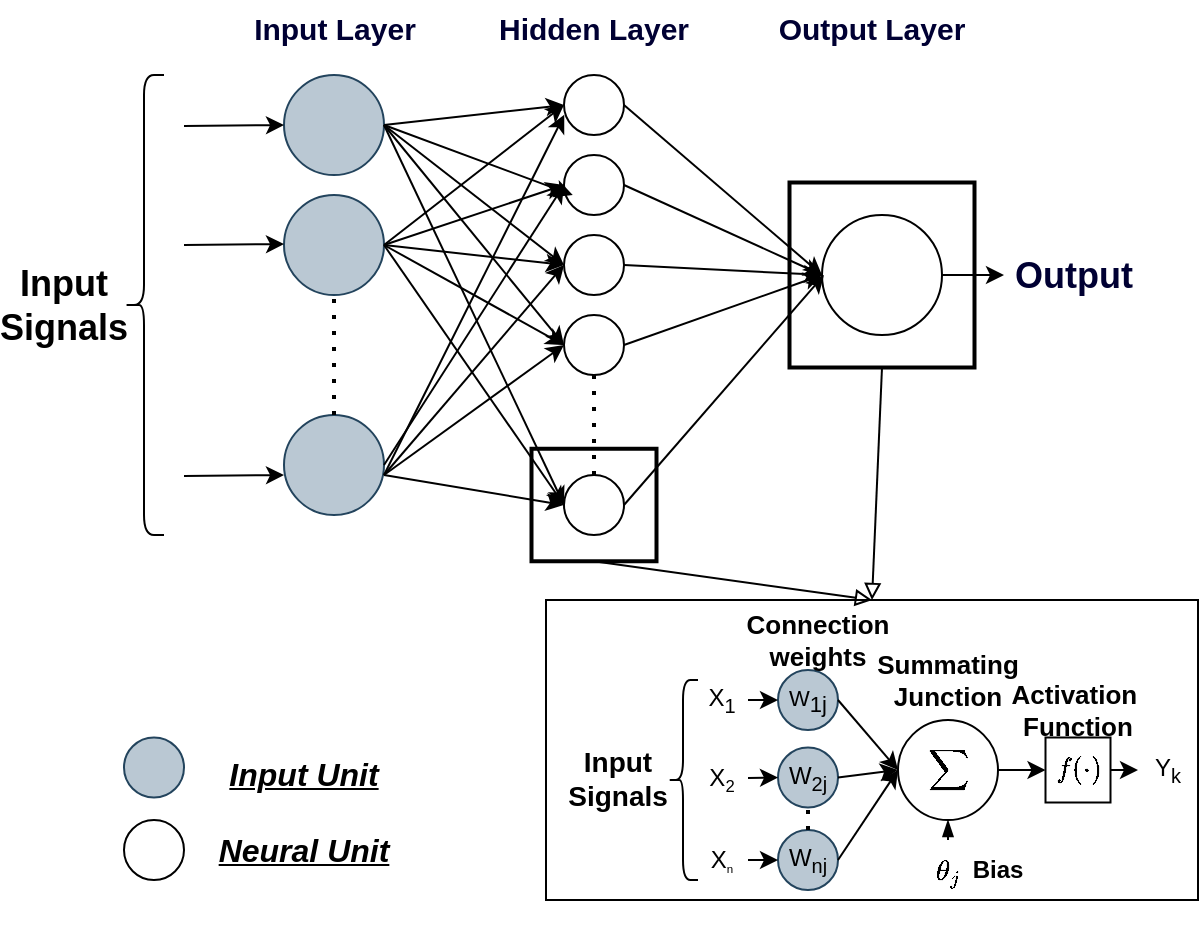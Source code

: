 <mxfile version="14.5.8" type="github">
  <diagram id="PcK8HiPGNt8-FAUTrwxG" name="第 1 页">
    <mxGraphModel dx="1221" dy="645" grid="1" gridSize="10" guides="1" tooltips="1" connect="1" arrows="1" fold="1" page="1" pageScale="1" pageWidth="827" pageHeight="1169" math="1" shadow="0">
      <root>
        <mxCell id="0" />
        <mxCell id="1" parent="0" />
        <mxCell id="slfy005rtpeVditU27t0-1" value="" style="rounded=0;whiteSpace=wrap;html=1;fontFamily=Helvetica;fontSize=13;" vertex="1" parent="1">
          <mxGeometry x="411" y="820" width="326" height="150" as="geometry" />
        </mxCell>
        <mxCell id="slfy005rtpeVditU27t0-2" value="" style="shape=curlyBracket;whiteSpace=wrap;html=1;rounded=1;fontFamily=Helvetica;fontSize=13;" vertex="1" parent="1">
          <mxGeometry x="200" y="557.5" width="20" height="230" as="geometry" />
        </mxCell>
        <mxCell id="slfy005rtpeVditU27t0-3" value="&lt;font style=&quot;font-size: 18px&quot;&gt;Input&lt;br&gt;Signals&lt;/font&gt;" style="text;html=1;strokeColor=none;fillColor=none;align=center;verticalAlign=middle;whiteSpace=wrap;rounded=0;fontFamily=Helvetica;fontSize=14;rotation=0;fontStyle=1" vertex="1" parent="1">
          <mxGeometry x="150" y="662.5" width="40" height="20" as="geometry" />
        </mxCell>
        <mxCell id="slfy005rtpeVditU27t0-4" value="" style="ellipse;whiteSpace=wrap;html=1;aspect=fixed;fontFamily=Helvetica;fontSize=13;fillColor=#bac8d3;strokeColor=#23445d;" vertex="1" parent="1">
          <mxGeometry x="280" y="557.5" width="50" height="50" as="geometry" />
        </mxCell>
        <mxCell id="slfy005rtpeVditU27t0-5" value="" style="ellipse;whiteSpace=wrap;html=1;aspect=fixed;fontFamily=Helvetica;fontSize=13;fillColor=#bac8d3;strokeColor=#23445d;" vertex="1" parent="1">
          <mxGeometry x="280" y="617.5" width="50" height="50" as="geometry" />
        </mxCell>
        <mxCell id="slfy005rtpeVditU27t0-6" value="" style="ellipse;whiteSpace=wrap;html=1;aspect=fixed;fontFamily=Helvetica;fontSize=13;fillColor=#bac8d3;strokeColor=#23445d;" vertex="1" parent="1">
          <mxGeometry x="280" y="727.5" width="50" height="50" as="geometry" />
        </mxCell>
        <mxCell id="slfy005rtpeVditU27t0-7" value="" style="endArrow=none;dashed=1;html=1;dashPattern=1 3;strokeWidth=2;fontFamily=Times New Roman;fontSize=10;fontColor=#808080;entryX=0.5;entryY=1;entryDx=0;entryDy=0;exitX=0.5;exitY=0;exitDx=0;exitDy=0;" edge="1" parent="1" source="slfy005rtpeVditU27t0-6" target="slfy005rtpeVditU27t0-5">
          <mxGeometry width="50" height="50" relative="1" as="geometry">
            <mxPoint x="540" y="647.5" as="sourcePoint" />
            <mxPoint x="590" y="597.5" as="targetPoint" />
          </mxGeometry>
        </mxCell>
        <mxCell id="slfy005rtpeVditU27t0-8" value="" style="ellipse;whiteSpace=wrap;html=1;aspect=fixed;fontFamily=Times New Roman;fontSize=10;" vertex="1" parent="1">
          <mxGeometry x="420" y="557.5" width="30" height="30" as="geometry" />
        </mxCell>
        <mxCell id="slfy005rtpeVditU27t0-9" value="" style="ellipse;whiteSpace=wrap;html=1;aspect=fixed;fontFamily=Times New Roman;fontSize=10;" vertex="1" parent="1">
          <mxGeometry x="420" y="597.5" width="30" height="30" as="geometry" />
        </mxCell>
        <mxCell id="slfy005rtpeVditU27t0-10" value="" style="ellipse;whiteSpace=wrap;html=1;aspect=fixed;fontFamily=Times New Roman;fontSize=10;" vertex="1" parent="1">
          <mxGeometry x="420" y="637.5" width="30" height="30" as="geometry" />
        </mxCell>
        <mxCell id="slfy005rtpeVditU27t0-11" value="" style="ellipse;whiteSpace=wrap;html=1;aspect=fixed;fontFamily=Times New Roman;fontSize=10;" vertex="1" parent="1">
          <mxGeometry x="420" y="677.5" width="30" height="30" as="geometry" />
        </mxCell>
        <mxCell id="slfy005rtpeVditU27t0-12" value="" style="ellipse;whiteSpace=wrap;html=1;aspect=fixed;fontFamily=Times New Roman;fontSize=10;" vertex="1" parent="1">
          <mxGeometry x="420" y="757.5" width="30" height="30" as="geometry" />
        </mxCell>
        <mxCell id="slfy005rtpeVditU27t0-13" value="" style="endArrow=classic;html=1;fontFamily=Times New Roman;fontSize=10;fontColor=#808080;entryX=0;entryY=0.5;entryDx=0;entryDy=0;exitX=1;exitY=0.5;exitDx=0;exitDy=0;" edge="1" parent="1" source="slfy005rtpeVditU27t0-4" target="slfy005rtpeVditU27t0-8">
          <mxGeometry width="50" height="50" relative="1" as="geometry">
            <mxPoint x="330" y="587.5" as="sourcePoint" />
            <mxPoint x="380" y="537.5" as="targetPoint" />
          </mxGeometry>
        </mxCell>
        <mxCell id="slfy005rtpeVditU27t0-14" value="" style="endArrow=classic;html=1;fontFamily=Times New Roman;fontSize=10;fontColor=#808080;entryX=0;entryY=0.5;entryDx=0;entryDy=0;" edge="1" parent="1" target="slfy005rtpeVditU27t0-8">
          <mxGeometry width="50" height="50" relative="1" as="geometry">
            <mxPoint x="330" y="642.5" as="sourcePoint" />
            <mxPoint x="420" y="627.5" as="targetPoint" />
          </mxGeometry>
        </mxCell>
        <mxCell id="slfy005rtpeVditU27t0-15" value="" style="endArrow=classic;html=1;fontFamily=Times New Roman;fontSize=10;fontColor=#808080;entryX=0;entryY=0.5;entryDx=0;entryDy=0;exitX=1;exitY=0.5;exitDx=0;exitDy=0;" edge="1" parent="1" source="slfy005rtpeVditU27t0-6" target="slfy005rtpeVditU27t0-9">
          <mxGeometry width="50" height="50" relative="1" as="geometry">
            <mxPoint x="280" y="757.5" as="sourcePoint" />
            <mxPoint x="370" y="742.5" as="targetPoint" />
          </mxGeometry>
        </mxCell>
        <mxCell id="slfy005rtpeVditU27t0-16" value="" style="endArrow=classic;html=1;fontFamily=Times New Roman;fontSize=10;fontColor=#808080;entryX=0;entryY=0.5;entryDx=0;entryDy=0;" edge="1" parent="1" target="slfy005rtpeVditU27t0-10">
          <mxGeometry width="50" height="50" relative="1" as="geometry">
            <mxPoint x="330" y="757.5" as="sourcePoint" />
            <mxPoint x="430.13" y="627.405" as="targetPoint" />
          </mxGeometry>
        </mxCell>
        <mxCell id="slfy005rtpeVditU27t0-17" value="" style="endArrow=classic;html=1;fontFamily=Times New Roman;fontSize=10;fontColor=#808080;entryX=0.407;entryY=0.333;entryDx=0;entryDy=0;entryPerimeter=0;" edge="1" parent="1">
          <mxGeometry width="50" height="50" relative="1" as="geometry">
            <mxPoint x="330" y="757.5" as="sourcePoint" />
            <mxPoint x="420.13" y="577.405" as="targetPoint" />
          </mxGeometry>
        </mxCell>
        <mxCell id="slfy005rtpeVditU27t0-18" value="" style="endArrow=classic;html=1;fontFamily=Times New Roman;fontSize=10;fontColor=#808080;entryX=0;entryY=0.5;entryDx=0;entryDy=0;" edge="1" parent="1" target="slfy005rtpeVditU27t0-11">
          <mxGeometry width="50" height="50" relative="1" as="geometry">
            <mxPoint x="330" y="757.5" as="sourcePoint" />
            <mxPoint x="420.13" y="697.505" as="targetPoint" />
          </mxGeometry>
        </mxCell>
        <mxCell id="slfy005rtpeVditU27t0-19" value="" style="endArrow=classic;html=1;fontFamily=Times New Roman;fontSize=10;fontColor=#808080;entryX=0;entryY=0.5;entryDx=0;entryDy=0;" edge="1" parent="1">
          <mxGeometry width="50" height="50" relative="1" as="geometry">
            <mxPoint x="330" y="757.5" as="sourcePoint" />
            <mxPoint x="420" y="772.5" as="targetPoint" />
          </mxGeometry>
        </mxCell>
        <mxCell id="slfy005rtpeVditU27t0-20" value="" style="endArrow=classic;html=1;fontFamily=Times New Roman;fontSize=10;fontColor=#808080;entryX=0.146;entryY=0.667;entryDx=0;entryDy=0;exitX=1;exitY=0.5;exitDx=0;exitDy=0;entryPerimeter=0;" edge="1" parent="1" source="slfy005rtpeVditU27t0-4" target="slfy005rtpeVditU27t0-9">
          <mxGeometry width="50" height="50" relative="1" as="geometry">
            <mxPoint x="340" y="597.5" as="sourcePoint" />
            <mxPoint x="430" y="582.5" as="targetPoint" />
          </mxGeometry>
        </mxCell>
        <mxCell id="slfy005rtpeVditU27t0-21" value="" style="endArrow=classic;html=1;fontFamily=Times New Roman;fontSize=10;fontColor=#808080;entryX=0;entryY=0.5;entryDx=0;entryDy=0;exitX=1;exitY=0.5;exitDx=0;exitDy=0;" edge="1" parent="1" source="slfy005rtpeVditU27t0-4" target="slfy005rtpeVditU27t0-10">
          <mxGeometry width="50" height="50" relative="1" as="geometry">
            <mxPoint x="331" y="587.5" as="sourcePoint" />
            <mxPoint x="434.393" y="633.107" as="targetPoint" />
          </mxGeometry>
        </mxCell>
        <mxCell id="slfy005rtpeVditU27t0-22" value="" style="endArrow=classic;html=1;fontFamily=Times New Roman;fontSize=10;fontColor=#808080;entryX=0;entryY=0.5;entryDx=0;entryDy=0;exitX=1;exitY=0.5;exitDx=0;exitDy=0;" edge="1" parent="1" source="slfy005rtpeVditU27t0-4" target="slfy005rtpeVditU27t0-11">
          <mxGeometry width="50" height="50" relative="1" as="geometry">
            <mxPoint x="350" y="602.5" as="sourcePoint" />
            <mxPoint x="440" y="672.5" as="targetPoint" />
          </mxGeometry>
        </mxCell>
        <mxCell id="slfy005rtpeVditU27t0-23" value="" style="endArrow=classic;html=1;fontFamily=Times New Roman;fontSize=10;fontColor=#808080;entryX=0;entryY=0.5;entryDx=0;entryDy=0;exitX=1;exitY=0.5;exitDx=0;exitDy=0;" edge="1" parent="1" source="slfy005rtpeVditU27t0-4">
          <mxGeometry width="50" height="50" relative="1" as="geometry">
            <mxPoint x="370" y="622.5" as="sourcePoint" />
            <mxPoint x="420" y="772.5" as="targetPoint" />
          </mxGeometry>
        </mxCell>
        <mxCell id="slfy005rtpeVditU27t0-24" value="" style="endArrow=classic;html=1;fontFamily=Times New Roman;fontSize=10;fontColor=#808080;entryX=0;entryY=0.5;entryDx=0;entryDy=0;exitX=1;exitY=0.5;exitDx=0;exitDy=0;" edge="1" parent="1" source="slfy005rtpeVditU27t0-5" target="slfy005rtpeVditU27t0-9">
          <mxGeometry width="50" height="50" relative="1" as="geometry">
            <mxPoint x="340" y="652.5" as="sourcePoint" />
            <mxPoint x="430" y="582.5" as="targetPoint" />
          </mxGeometry>
        </mxCell>
        <mxCell id="slfy005rtpeVditU27t0-25" value="" style="endArrow=classic;html=1;fontFamily=Times New Roman;fontSize=10;fontColor=#808080;entryX=0;entryY=0.5;entryDx=0;entryDy=0;exitX=1;exitY=0.5;exitDx=0;exitDy=0;" edge="1" parent="1" source="slfy005rtpeVditU27t0-5" target="slfy005rtpeVditU27t0-10">
          <mxGeometry width="50" height="50" relative="1" as="geometry">
            <mxPoint x="350" y="662.5" as="sourcePoint" />
            <mxPoint x="440" y="592.5" as="targetPoint" />
          </mxGeometry>
        </mxCell>
        <mxCell id="slfy005rtpeVditU27t0-26" value="" style="endArrow=classic;html=1;fontFamily=Times New Roman;fontSize=10;fontColor=#808080;entryX=0;entryY=0.5;entryDx=0;entryDy=0;exitX=1;exitY=0.5;exitDx=0;exitDy=0;" edge="1" parent="1" source="slfy005rtpeVditU27t0-5" target="slfy005rtpeVditU27t0-11">
          <mxGeometry width="50" height="50" relative="1" as="geometry">
            <mxPoint x="360" y="672.5" as="sourcePoint" />
            <mxPoint x="450" y="602.5" as="targetPoint" />
          </mxGeometry>
        </mxCell>
        <mxCell id="slfy005rtpeVditU27t0-27" value="" style="endArrow=classic;html=1;fontFamily=Times New Roman;fontSize=10;fontColor=#808080;entryX=0;entryY=0.5;entryDx=0;entryDy=0;exitX=1;exitY=0.5;exitDx=0;exitDy=0;" edge="1" parent="1" source="slfy005rtpeVditU27t0-5">
          <mxGeometry width="50" height="50" relative="1" as="geometry">
            <mxPoint x="380" y="692.5" as="sourcePoint" />
            <mxPoint x="420" y="772.5" as="targetPoint" />
          </mxGeometry>
        </mxCell>
        <mxCell id="slfy005rtpeVditU27t0-28" value="&lt;font style=&quot;font-size: 15px&quot;&gt;Input Layer&lt;/font&gt;" style="text;html=1;strokeColor=none;fillColor=none;align=center;verticalAlign=middle;whiteSpace=wrap;rounded=0;fontFamily=Helvetica;fontSize=14;fontColor=#000033;fontStyle=1" vertex="1" parent="1">
          <mxGeometry x="257.5" y="520" width="95" height="27.5" as="geometry" />
        </mxCell>
        <mxCell id="slfy005rtpeVditU27t0-29" value="&lt;font style=&quot;font-size: 15px&quot;&gt;Hidden Layer&lt;/font&gt;" style="text;html=1;strokeColor=none;fillColor=none;align=center;verticalAlign=middle;whiteSpace=wrap;rounded=0;fontFamily=Helvetica;fontSize=13;fontColor=#000033;fontStyle=1" vertex="1" parent="1">
          <mxGeometry x="385" y="523.75" width="100" height="20" as="geometry" />
        </mxCell>
        <mxCell id="slfy005rtpeVditU27t0-30" style="edgeStyle=orthogonalEdgeStyle;rounded=0;orthogonalLoop=1;jettySize=auto;html=1;exitX=1;exitY=0.5;exitDx=0;exitDy=0;fontFamily=Helvetica;fontSize=13;fontColor=#000033;" edge="1" parent="1" source="slfy005rtpeVditU27t0-31" target="slfy005rtpeVditU27t0-39">
          <mxGeometry relative="1" as="geometry" />
        </mxCell>
        <mxCell id="slfy005rtpeVditU27t0-31" value="" style="ellipse;whiteSpace=wrap;html=1;aspect=fixed;fontFamily=Times New Roman;fontSize=10;" vertex="1" parent="1">
          <mxGeometry x="549" y="627.5" width="60" height="60" as="geometry" />
        </mxCell>
        <mxCell id="slfy005rtpeVditU27t0-32" value="" style="endArrow=none;dashed=1;html=1;dashPattern=1 3;strokeWidth=2;fontFamily=Times New Roman;fontSize=10;fontColor=#000033;entryX=0.5;entryY=1;entryDx=0;entryDy=0;exitX=0.5;exitY=0;exitDx=0;exitDy=0;" edge="1" parent="1" target="slfy005rtpeVditU27t0-11">
          <mxGeometry width="50" height="50" relative="1" as="geometry">
            <mxPoint x="435" y="757.5" as="sourcePoint" />
            <mxPoint x="490" y="707.5" as="targetPoint" />
          </mxGeometry>
        </mxCell>
        <mxCell id="slfy005rtpeVditU27t0-33" value="" style="endArrow=classic;html=1;fontFamily=Times New Roman;fontSize=10;fontColor=#000033;exitX=1;exitY=0.5;exitDx=0;exitDy=0;entryX=0;entryY=0.5;entryDx=0;entryDy=0;" edge="1" parent="1" source="slfy005rtpeVditU27t0-8" target="slfy005rtpeVditU27t0-31">
          <mxGeometry width="50" height="50" relative="1" as="geometry">
            <mxPoint x="540" y="627.5" as="sourcePoint" />
            <mxPoint x="590" y="577.5" as="targetPoint" />
          </mxGeometry>
        </mxCell>
        <mxCell id="slfy005rtpeVditU27t0-34" value="" style="endArrow=classic;html=1;fontFamily=Times New Roman;fontSize=10;fontColor=#000033;exitX=1;exitY=0.5;exitDx=0;exitDy=0;entryX=0;entryY=0.5;entryDx=0;entryDy=0;" edge="1" parent="1" source="slfy005rtpeVditU27t0-9" target="slfy005rtpeVditU27t0-31">
          <mxGeometry width="50" height="50" relative="1" as="geometry">
            <mxPoint x="470" y="592.5" as="sourcePoint" />
            <mxPoint x="569" y="677.5" as="targetPoint" />
          </mxGeometry>
        </mxCell>
        <mxCell id="slfy005rtpeVditU27t0-35" value="" style="endArrow=classic;html=1;fontFamily=Times New Roman;fontSize=10;fontColor=#000033;exitX=1;exitY=0.5;exitDx=0;exitDy=0;entryX=0;entryY=0.5;entryDx=0;entryDy=0;" edge="1" parent="1" source="slfy005rtpeVditU27t0-10" target="slfy005rtpeVditU27t0-31">
          <mxGeometry width="50" height="50" relative="1" as="geometry">
            <mxPoint x="480" y="602.5" as="sourcePoint" />
            <mxPoint x="579" y="687.5" as="targetPoint" />
          </mxGeometry>
        </mxCell>
        <mxCell id="slfy005rtpeVditU27t0-36" value="" style="endArrow=classic;html=1;fontFamily=Times New Roman;fontSize=10;fontColor=#000033;exitX=1;exitY=0.5;exitDx=0;exitDy=0;entryX=0;entryY=0.5;entryDx=0;entryDy=0;" edge="1" parent="1" source="slfy005rtpeVditU27t0-11" target="slfy005rtpeVditU27t0-31">
          <mxGeometry width="50" height="50" relative="1" as="geometry">
            <mxPoint x="490" y="612.5" as="sourcePoint" />
            <mxPoint x="589" y="697.5" as="targetPoint" />
          </mxGeometry>
        </mxCell>
        <mxCell id="slfy005rtpeVditU27t0-37" value="" style="endArrow=classic;html=1;fontFamily=Times New Roman;fontSize=10;fontColor=#000033;exitX=1;exitY=0.5;exitDx=0;exitDy=0;" edge="1" parent="1">
          <mxGeometry width="50" height="50" relative="1" as="geometry">
            <mxPoint x="450" y="772.5" as="sourcePoint" />
            <mxPoint x="550" y="657.5" as="targetPoint" />
          </mxGeometry>
        </mxCell>
        <mxCell id="slfy005rtpeVditU27t0-38" value="&lt;font style=&quot;font-size: 15px&quot;&gt;Output Layer&lt;/font&gt;" style="text;html=1;strokeColor=none;fillColor=none;align=center;verticalAlign=middle;whiteSpace=wrap;rounded=0;fontFamily=Helvetica;fontSize=13;fontColor=#000033;fontStyle=1" vertex="1" parent="1">
          <mxGeometry x="522" y="522.5" width="104" height="22.5" as="geometry" />
        </mxCell>
        <mxCell id="slfy005rtpeVditU27t0-39" value="&lt;b&gt;&lt;font style=&quot;font-size: 18px&quot;&gt;Output&lt;/font&gt;&lt;/b&gt;" style="text;html=1;strokeColor=none;fillColor=none;align=center;verticalAlign=middle;whiteSpace=wrap;rounded=0;fontFamily=Helvetica;fontSize=14;fontColor=#000033;" vertex="1" parent="1">
          <mxGeometry x="640" y="647.5" width="70" height="20" as="geometry" />
        </mxCell>
        <mxCell id="slfy005rtpeVditU27t0-44" value="" style="endArrow=classic;html=1;entryX=0;entryY=0.5;entryDx=0;entryDy=0;" edge="1" parent="1" target="slfy005rtpeVditU27t0-4">
          <mxGeometry width="50" height="50" relative="1" as="geometry">
            <mxPoint x="230" y="583" as="sourcePoint" />
            <mxPoint x="440" y="710" as="targetPoint" />
          </mxGeometry>
        </mxCell>
        <mxCell id="slfy005rtpeVditU27t0-45" value="" style="endArrow=classic;html=1;entryX=0;entryY=0.5;entryDx=0;entryDy=0;" edge="1" parent="1">
          <mxGeometry width="50" height="50" relative="1" as="geometry">
            <mxPoint x="230" y="642.5" as="sourcePoint" />
            <mxPoint x="280" y="642" as="targetPoint" />
          </mxGeometry>
        </mxCell>
        <mxCell id="slfy005rtpeVditU27t0-46" value="" style="endArrow=classic;html=1;entryX=0;entryY=0.5;entryDx=0;entryDy=0;" edge="1" parent="1">
          <mxGeometry width="50" height="50" relative="1" as="geometry">
            <mxPoint x="230" y="758" as="sourcePoint" />
            <mxPoint x="280" y="757.5" as="targetPoint" />
          </mxGeometry>
        </mxCell>
        <mxCell id="slfy005rtpeVditU27t0-47" value="" style="rounded=0;whiteSpace=wrap;html=1;fillColor=none;strokeWidth=2;" vertex="1" parent="1">
          <mxGeometry x="403.75" y="744.38" width="62.5" height="56.25" as="geometry" />
        </mxCell>
        <mxCell id="slfy005rtpeVditU27t0-48" value="" style="whiteSpace=wrap;html=1;aspect=fixed;strokeColor=#000000;strokeWidth=2;fillColor=none;" vertex="1" parent="1">
          <mxGeometry x="532.75" y="611.25" width="92.5" height="92.5" as="geometry" />
        </mxCell>
        <mxCell id="slfy005rtpeVditU27t0-52" value="" style="endArrow=block;html=1;entryX=0.5;entryY=0;entryDx=0;entryDy=0;exitX=0.5;exitY=1;exitDx=0;exitDy=0;endFill=0;" edge="1" parent="1" source="slfy005rtpeVditU27t0-47" target="slfy005rtpeVditU27t0-1">
          <mxGeometry width="50" height="50" relative="1" as="geometry">
            <mxPoint x="390" y="750" as="sourcePoint" />
            <mxPoint x="440" y="700" as="targetPoint" />
          </mxGeometry>
        </mxCell>
        <mxCell id="slfy005rtpeVditU27t0-53" value="" style="endArrow=block;html=1;exitX=0.5;exitY=1;exitDx=0;exitDy=0;endFill=0;entryX=0.5;entryY=0;entryDx=0;entryDy=0;" edge="1" parent="1" source="slfy005rtpeVditU27t0-48" target="slfy005rtpeVditU27t0-1">
          <mxGeometry width="50" height="50" relative="1" as="geometry">
            <mxPoint x="390" y="750" as="sourcePoint" />
            <mxPoint x="570" y="840" as="targetPoint" />
          </mxGeometry>
        </mxCell>
        <mxCell id="slfy005rtpeVditU27t0-54" value="" style="shape=curlyBracket;whiteSpace=wrap;html=1;rounded=1;fontFamily=Helvetica;fontSize=13;" vertex="1" parent="1">
          <mxGeometry x="472" y="860" width="15" height="100" as="geometry" />
        </mxCell>
        <mxCell id="slfy005rtpeVditU27t0-55" value="Input&lt;br style=&quot;font-size: 14px;&quot;&gt;Signals" style="text;html=1;strokeColor=none;fillColor=none;align=center;verticalAlign=middle;whiteSpace=wrap;rounded=0;fontFamily=Helvetica;fontSize=14;rotation=0;fontStyle=1" vertex="1" parent="1">
          <mxGeometry x="427" y="898.75" width="40" height="20" as="geometry" />
        </mxCell>
        <mxCell id="slfy005rtpeVditU27t0-63" value="&lt;font style=&quot;font-size: 11px&quot;&gt;W&lt;sub style=&quot;font-size: 11px&quot;&gt;1j&lt;/sub&gt;&lt;/font&gt;" style="ellipse;whiteSpace=wrap;html=1;aspect=fixed;fontFamily=Helvetica;fontSize=13;fillColor=#bac8d3;strokeColor=#23445d;" vertex="1" parent="1">
          <mxGeometry x="527" y="855" width="30" height="30" as="geometry" />
        </mxCell>
        <mxCell id="slfy005rtpeVditU27t0-64" value="&lt;font style=&quot;font-size: 12px&quot;&gt;W&lt;sub&gt;2j&lt;/sub&gt;&lt;/font&gt;" style="ellipse;whiteSpace=wrap;html=1;aspect=fixed;fontFamily=Helvetica;fontSize=13;fillColor=#bac8d3;strokeColor=#23445d;" vertex="1" parent="1">
          <mxGeometry x="527" y="893.75" width="30" height="30" as="geometry" />
        </mxCell>
        <mxCell id="slfy005rtpeVditU27t0-65" value="&lt;font style=&quot;font-size: 12px&quot;&gt;W&lt;sub&gt;nj&lt;/sub&gt;&lt;/font&gt;" style="ellipse;whiteSpace=wrap;html=1;aspect=fixed;fontFamily=Helvetica;fontSize=13;fillColor=#bac8d3;strokeColor=#23445d;" vertex="1" parent="1">
          <mxGeometry x="527" y="935" width="30" height="30" as="geometry" />
        </mxCell>
        <mxCell id="slfy005rtpeVditU27t0-66" value="" style="endArrow=none;dashed=1;html=1;dashPattern=1 3;strokeWidth=2;fontFamily=Times New Roman;fontSize=10;fontColor=#808080;entryX=0.5;entryY=1;entryDx=0;entryDy=0;exitX=0.5;exitY=0;exitDx=0;exitDy=0;" edge="1" parent="1" source="slfy005rtpeVditU27t0-65" target="slfy005rtpeVditU27t0-64">
          <mxGeometry width="50" height="50" relative="1" as="geometry">
            <mxPoint x="812" y="862.5" as="sourcePoint" />
            <mxPoint x="862" y="812.5" as="targetPoint" />
          </mxGeometry>
        </mxCell>
        <mxCell id="slfy005rtpeVditU27t0-69" value="" style="endArrow=classic;html=1;entryX=0;entryY=0.5;entryDx=0;entryDy=0;" edge="1" parent="1" target="slfy005rtpeVditU27t0-65">
          <mxGeometry width="50" height="50" relative="1" as="geometry">
            <mxPoint x="512" y="950" as="sourcePoint" />
            <mxPoint x="537" y="949.5" as="targetPoint" />
          </mxGeometry>
        </mxCell>
        <mxCell id="slfy005rtpeVditU27t0-72" value="" style="endArrow=classic;html=1;entryX=0;entryY=0.5;entryDx=0;entryDy=0;" edge="1" parent="1" target="slfy005rtpeVditU27t0-64">
          <mxGeometry width="50" height="50" relative="1" as="geometry">
            <mxPoint x="512" y="909" as="sourcePoint" />
            <mxPoint x="547" y="959.5" as="targetPoint" />
          </mxGeometry>
        </mxCell>
        <mxCell id="slfy005rtpeVditU27t0-73" value="" style="endArrow=classic;html=1;entryX=0;entryY=0.5;entryDx=0;entryDy=0;" edge="1" parent="1" target="slfy005rtpeVditU27t0-63">
          <mxGeometry width="50" height="50" relative="1" as="geometry">
            <mxPoint x="512" y="870" as="sourcePoint" />
            <mxPoint x="557" y="969.5" as="targetPoint" />
          </mxGeometry>
        </mxCell>
        <mxCell id="slfy005rtpeVditU27t0-74" value="&lt;b&gt;&lt;font style=&quot;font-size: 13px&quot;&gt;Connection weights&lt;/font&gt;&lt;/b&gt;" style="text;html=1;strokeColor=none;fillColor=none;align=center;verticalAlign=middle;whiteSpace=wrap;rounded=0;" vertex="1" parent="1">
          <mxGeometry x="527" y="830" width="40" height="20" as="geometry" />
        </mxCell>
        <mxCell id="slfy005rtpeVditU27t0-75" value="X&lt;sub&gt;1&lt;/sub&gt;" style="text;html=1;strokeColor=none;fillColor=none;align=center;verticalAlign=middle;whiteSpace=wrap;rounded=0;" vertex="1" parent="1">
          <mxGeometry x="479" y="860" width="40" height="20" as="geometry" />
        </mxCell>
        <mxCell id="slfy005rtpeVditU27t0-76" value="X&lt;span style=&quot;font-size: 10px&quot;&gt;&lt;sub&gt;2&lt;/sub&gt;&lt;/span&gt;" style="text;html=1;strokeColor=none;fillColor=none;align=center;verticalAlign=middle;whiteSpace=wrap;rounded=0;" vertex="1" parent="1">
          <mxGeometry x="479" y="898.75" width="40" height="20" as="geometry" />
        </mxCell>
        <mxCell id="slfy005rtpeVditU27t0-77" value="X&lt;span style=&quot;font-size: 6.944px&quot;&gt;&lt;sub&gt;n&lt;/sub&gt;&lt;/span&gt;" style="text;html=1;strokeColor=none;fillColor=none;align=center;verticalAlign=middle;whiteSpace=wrap;rounded=0;" vertex="1" parent="1">
          <mxGeometry x="479" y="940" width="40" height="20" as="geometry" />
        </mxCell>
        <mxCell id="slfy005rtpeVditU27t0-78" value="$$\sum$$" style="ellipse;whiteSpace=wrap;html=1;aspect=fixed;strokeColor=#000000;strokeWidth=1;fillColor=none;" vertex="1" parent="1">
          <mxGeometry x="587" y="880" width="50" height="50" as="geometry" />
        </mxCell>
        <mxCell id="slfy005rtpeVditU27t0-79" value="" style="endArrow=classic;html=1;entryX=0;entryY=0.5;entryDx=0;entryDy=0;exitX=1;exitY=0.5;exitDx=0;exitDy=0;" edge="1" parent="1" source="slfy005rtpeVditU27t0-63" target="slfy005rtpeVditU27t0-78">
          <mxGeometry width="50" height="50" relative="1" as="geometry">
            <mxPoint x="387" y="820" as="sourcePoint" />
            <mxPoint x="437" y="770" as="targetPoint" />
          </mxGeometry>
        </mxCell>
        <mxCell id="slfy005rtpeVditU27t0-80" value="" style="endArrow=classic;html=1;entryX=0;entryY=0.5;entryDx=0;entryDy=0;exitX=1;exitY=0.5;exitDx=0;exitDy=0;" edge="1" parent="1" source="slfy005rtpeVditU27t0-64" target="slfy005rtpeVditU27t0-78">
          <mxGeometry width="50" height="50" relative="1" as="geometry">
            <mxPoint x="387" y="820" as="sourcePoint" />
            <mxPoint x="437" y="770" as="targetPoint" />
          </mxGeometry>
        </mxCell>
        <mxCell id="slfy005rtpeVditU27t0-81" value="" style="endArrow=classic;html=1;entryX=0;entryY=0.5;entryDx=0;entryDy=0;exitX=1;exitY=0.5;exitDx=0;exitDy=0;" edge="1" parent="1" source="slfy005rtpeVditU27t0-65" target="slfy005rtpeVditU27t0-78">
          <mxGeometry width="50" height="50" relative="1" as="geometry">
            <mxPoint x="387" y="820" as="sourcePoint" />
            <mxPoint x="437" y="770" as="targetPoint" />
          </mxGeometry>
        </mxCell>
        <mxCell id="slfy005rtpeVditU27t0-84" value="&lt;b&gt;&lt;font style=&quot;font-size: 13px&quot;&gt;Summating&lt;br&gt;Junction&lt;br&gt;&lt;/font&gt;&lt;/b&gt;" style="text;html=1;strokeColor=none;fillColor=none;align=center;verticalAlign=middle;whiteSpace=wrap;rounded=0;" vertex="1" parent="1">
          <mxGeometry x="592" y="850" width="40" height="20" as="geometry" />
        </mxCell>
        <mxCell id="slfy005rtpeVditU27t0-85" value="" style="endArrow=classic;html=1;exitX=1;exitY=0.5;exitDx=0;exitDy=0;" edge="1" parent="1" source="slfy005rtpeVditU27t0-78" target="slfy005rtpeVditU27t0-86">
          <mxGeometry width="50" height="50" relative="1" as="geometry">
            <mxPoint x="457" y="860" as="sourcePoint" />
            <mxPoint x="507" y="810" as="targetPoint" />
          </mxGeometry>
        </mxCell>
        <mxCell id="slfy005rtpeVditU27t0-86" value="$$f(·)$$" style="whiteSpace=wrap;html=1;aspect=fixed;strokeColor=#000000;strokeWidth=1;fillColor=none;" vertex="1" parent="1">
          <mxGeometry x="660.75" y="888.75" width="32.5" height="32.5" as="geometry" />
        </mxCell>
        <mxCell id="slfy005rtpeVditU27t0-87" value="&lt;b&gt;&lt;font style=&quot;font-size: 13px&quot;&gt;Activation&amp;nbsp;&lt;br&gt;Function&lt;br&gt;&lt;/font&gt;&lt;/b&gt;" style="text;html=1;strokeColor=none;fillColor=none;align=center;verticalAlign=middle;whiteSpace=wrap;rounded=0;" vertex="1" parent="1">
          <mxGeometry x="657" y="865" width="40" height="20" as="geometry" />
        </mxCell>
        <mxCell id="slfy005rtpeVditU27t0-88" value="" style="endArrow=classic;html=1;exitX=1;exitY=0.5;exitDx=0;exitDy=0;" edge="1" parent="1" source="slfy005rtpeVditU27t0-86" target="slfy005rtpeVditU27t0-90">
          <mxGeometry width="50" height="50" relative="1" as="geometry">
            <mxPoint x="457" y="860" as="sourcePoint" />
            <mxPoint x="507" y="810" as="targetPoint" />
          </mxGeometry>
        </mxCell>
        <mxCell id="slfy005rtpeVditU27t0-90" value="Y&lt;sub&gt;k&lt;/sub&gt;" style="text;html=1;strokeColor=none;fillColor=none;align=center;verticalAlign=middle;whiteSpace=wrap;rounded=0;" vertex="1" parent="1">
          <mxGeometry x="707" y="896.88" width="30" height="16.25" as="geometry" />
        </mxCell>
        <mxCell id="slfy005rtpeVditU27t0-91" value="" style="endArrow=blockThin;html=1;entryX=0.5;entryY=1;entryDx=0;entryDy=0;exitX=0.5;exitY=0;exitDx=0;exitDy=0;endFill=1;" edge="1" parent="1" source="slfy005rtpeVditU27t0-92" target="slfy005rtpeVditU27t0-78">
          <mxGeometry width="50" height="50" relative="1" as="geometry">
            <mxPoint x="457" y="860" as="sourcePoint" />
            <mxPoint x="507" y="810" as="targetPoint" />
          </mxGeometry>
        </mxCell>
        <mxCell id="slfy005rtpeVditU27t0-92" value="$$\theta_j$$&lt;b&gt;&lt;br&gt;&lt;/b&gt;" style="text;html=1;strokeColor=none;fillColor=none;align=center;verticalAlign=middle;whiteSpace=wrap;rounded=0;" vertex="1" parent="1">
          <mxGeometry x="594.5" y="940" width="35" height="45" as="geometry" />
        </mxCell>
        <mxCell id="slfy005rtpeVditU27t0-93" value="&lt;b&gt;Bias&lt;/b&gt;" style="text;html=1;strokeColor=none;fillColor=none;align=center;verticalAlign=middle;whiteSpace=wrap;rounded=0;" vertex="1" parent="1">
          <mxGeometry x="617" y="945" width="40" height="20" as="geometry" />
        </mxCell>
        <mxCell id="slfy005rtpeVditU27t0-94" value="" style="ellipse;whiteSpace=wrap;html=1;aspect=fixed;fontFamily=Helvetica;fontSize=13;fillColor=#bac8d3;strokeColor=#23445d;" vertex="1" parent="1">
          <mxGeometry x="200" y="888.75" width="30" height="30" as="geometry" />
        </mxCell>
        <mxCell id="slfy005rtpeVditU27t0-95" value="" style="ellipse;whiteSpace=wrap;html=1;aspect=fixed;fontFamily=Times New Roman;fontSize=10;" vertex="1" parent="1">
          <mxGeometry x="200" y="930" width="30" height="30" as="geometry" />
        </mxCell>
        <mxCell id="slfy005rtpeVditU27t0-96" value="&lt;b&gt;&lt;i&gt;&lt;u&gt;&lt;font style=&quot;font-size: 16px&quot;&gt;Input Unit&lt;/font&gt;&lt;/u&gt;&lt;/i&gt;&lt;/b&gt;" style="text;html=1;strokeColor=none;fillColor=none;align=center;verticalAlign=middle;whiteSpace=wrap;rounded=0;" vertex="1" parent="1">
          <mxGeometry x="240" y="896.88" width="100" height="20" as="geometry" />
        </mxCell>
        <mxCell id="slfy005rtpeVditU27t0-97" value="&lt;b&gt;&lt;i&gt;&lt;u&gt;&lt;font style=&quot;font-size: 16px&quot;&gt;Neural Unit&lt;/font&gt;&lt;/u&gt;&lt;/i&gt;&lt;/b&gt;" style="text;html=1;strokeColor=none;fillColor=none;align=center;verticalAlign=middle;whiteSpace=wrap;rounded=0;" vertex="1" parent="1">
          <mxGeometry x="240" y="935" width="100" height="20" as="geometry" />
        </mxCell>
      </root>
    </mxGraphModel>
  </diagram>
</mxfile>
